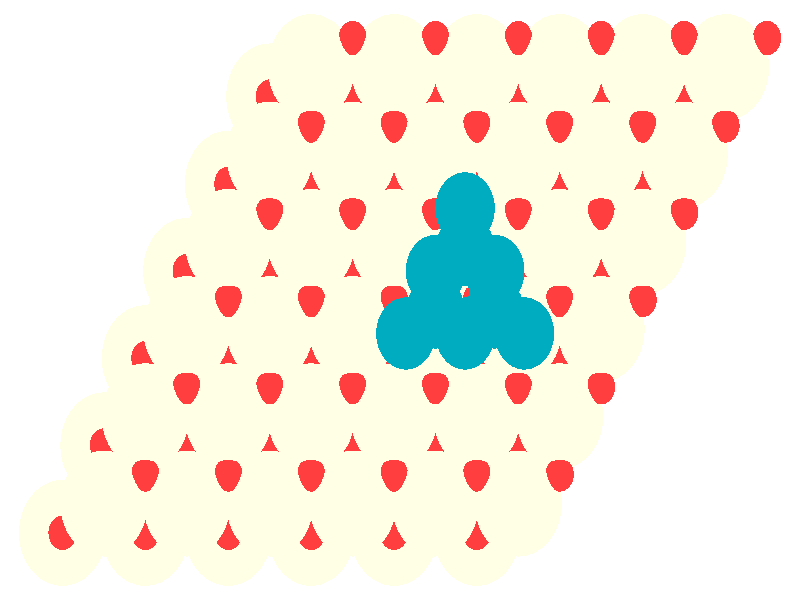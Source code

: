 #include "colors.inc"
#include "finish.inc"

global_settings {assumed_gamma 1 max_trace_level 6}
background {color White}
camera {orthographic
  right -37.48*x up 23.11*y
  direction 1.00*z
  location <0,0,50.00> look_at <0,0,0>}
light_source {<  2.00,   3.00,  40.00> color White
  area_light <0.70, 0, 0>, <0, 0.70, 0>, 3, 3
  adaptive 1 jitter}

#declare simple = finish {phong 0.7}
#declare pale = finish {ambient .5 diffuse .85 roughness .001 specular 0.200 }
#declare intermediate = finish {ambient 0.3 diffuse 0.6 specular 0.10 roughness 0.04 }
#declare vmd = finish {ambient .0 diffuse .65 phong 0.1 phong_size 40. specular 0.500 }
#declare jmol = finish {ambient .2 diffuse .6 specular 1 roughness .001 metallic}
#declare ase2 = finish {ambient 0.05 brilliance 3 diffuse 0.6 metallic specular 0.70 roughness 0.04 reflection 0.15}
#declare ase3 = finish {ambient .15 brilliance 2 diffuse .6 metallic specular 1. roughness .001 reflection .0}
#declare glass = finish {ambient .05 diffuse .3 specular 1. roughness .001}
#declare glass2 = finish {ambient .0 diffuse .3 specular 1. reflection .25 roughness .001}
#declare Rcell = 0.020;
#declare Rbond = 0.100;

#macro atom(LOC, R, COL, TRANS, FIN)
  sphere{LOC, R texture{pigment{color COL transmit TRANS} finish{FIN}}}
#end
#macro constrain(LOC, R, COL, TRANS FIN)
union{torus{R, Rcell rotate 45*z texture{pigment{color COL transmit TRANS} finish{FIN}}}
      torus{R, Rcell rotate -45*z texture{pigment{color COL transmit TRANS} finish{FIN}}}
      translate LOC}
#end

atom(<-15.81,  -8.97,  -8.97>, 2.04, rgb <1.00, 1.00, 0.78>, 0.0, ase3) // #0 
atom(<-13.87,  -5.60,  -8.97>, 2.04, rgb <1.00, 1.00, 0.78>, 0.0, ase3) // #1 
atom(<-11.93,  -8.97,  -8.97>, 2.04, rgb <1.00, 1.00, 0.78>, 0.0, ase3) // #2 
atom(< -9.99,  -5.60,  -8.97>, 2.04, rgb <1.00, 1.00, 0.78>, 0.0, ase3) // #3 
atom(< -9.99,  -7.84,  -8.17>, 0.66, rgb <1.00, 0.05, 0.05>, 0.0, ase3) // #4 
atom(<-13.87,  -5.60,  -6.59>, 0.66, rgb <1.00, 0.05, 0.05>, 0.0, ase3) // #5 
atom(< -8.04,  -4.48,  -8.17>, 0.66, rgb <1.00, 0.05, 0.05>, 0.0, ase3) // #6 
atom(<-15.81,  -8.97,  -6.59>, 0.66, rgb <1.00, 0.05, 0.05>, 0.0, ase3) // #7 
atom(<-13.87,  -7.84,  -8.17>, 0.66, rgb <1.00, 0.05, 0.05>, 0.0, ase3) // #8 
atom(< -9.99,  -5.60,  -6.59>, 0.66, rgb <1.00, 0.05, 0.05>, 0.0, ase3) // #9 
atom(<-11.93,  -4.48,  -8.17>, 0.66, rgb <1.00, 0.05, 0.05>, 0.0, ase3) // #10 
atom(<-11.93,  -8.97,  -6.59>, 0.66, rgb <1.00, 0.05, 0.05>, 0.0, ase3) // #11 
atom(< -8.04,  -4.48,  -5.80>, 2.04, rgb <1.00, 1.00, 0.78>, 0.0, ase3) // #12 
atom(< -9.99,  -7.84,  -5.80>, 2.04, rgb <1.00, 1.00, 0.78>, 0.0, ase3) // #13 
atom(<-11.93,  -4.48,  -5.80>, 2.04, rgb <1.00, 1.00, 0.78>, 0.0, ase3) // #14 
atom(<-13.87,  -7.84,  -5.80>, 2.04, rgb <1.00, 1.00, 0.78>, 0.0, ase3) // #15 
atom(< -9.99,  -3.36,  -5.00>, 0.66, rgb <1.00, 0.05, 0.05>, 0.0, ase3) // #16 
atom(<-11.93,  -6.72,  -5.00>, 0.66, rgb <1.00, 0.05, 0.05>, 0.0, ase3) // #17 
atom(< -6.10,  -3.36,  -5.00>, 0.66, rgb <1.00, 0.05, 0.05>, 0.0, ase3) // #18 
atom(< -8.04,  -6.72,  -5.00>, 0.66, rgb <1.00, 0.05, 0.05>, 0.0, ase3) // #19 
atom(<-11.93,  -2.24,  -8.97>, 2.04, rgb <1.00, 1.00, 0.78>, 0.0, ase3) // #20 
atom(< -9.99,   1.12,  -8.97>, 2.04, rgb <1.00, 1.00, 0.78>, 0.0, ase3) // #21 
atom(< -8.04,  -2.24,  -8.97>, 2.04, rgb <1.00, 1.00, 0.78>, 0.0, ase3) // #22 
atom(< -6.10,   1.12,  -8.97>, 2.04, rgb <1.00, 1.00, 0.78>, 0.0, ase3) // #23 
atom(< -6.10,  -1.12,  -8.17>, 0.66, rgb <1.00, 0.05, 0.05>, 0.0, ase3) // #24 
atom(< -9.99,   1.12,  -6.59>, 0.66, rgb <1.00, 0.05, 0.05>, 0.0, ase3) // #25 
atom(< -4.16,   2.24,  -8.17>, 0.66, rgb <1.00, 0.05, 0.05>, 0.0, ase3) // #26 
atom(<-11.93,  -2.24,  -6.59>, 0.66, rgb <1.00, 0.05, 0.05>, 0.0, ase3) // #27 
atom(< -9.99,  -1.12,  -8.17>, 0.66, rgb <1.00, 0.05, 0.05>, 0.0, ase3) // #28 
atom(< -6.10,   1.12,  -6.59>, 0.66, rgb <1.00, 0.05, 0.05>, 0.0, ase3) // #29 
atom(< -8.04,   2.24,  -8.17>, 0.66, rgb <1.00, 0.05, 0.05>, 0.0, ase3) // #30 
atom(< -8.04,  -2.24,  -6.59>, 0.66, rgb <1.00, 0.05, 0.05>, 0.0, ase3) // #31 
atom(< -4.16,   2.24,  -5.80>, 2.04, rgb <1.00, 1.00, 0.78>, 0.0, ase3) // #32 
atom(< -6.10,  -1.12,  -5.80>, 2.04, rgb <1.00, 1.00, 0.78>, 0.0, ase3) // #33 
atom(< -8.04,   2.24,  -5.80>, 2.04, rgb <1.00, 1.00, 0.78>, 0.0, ase3) // #34 
atom(< -9.99,  -1.12,  -5.80>, 2.04, rgb <1.00, 1.00, 0.78>, 0.0, ase3) // #35 
atom(< -6.10,   3.36,  -5.00>, 0.66, rgb <1.00, 0.05, 0.05>, 0.0, ase3) // #36 
atom(< -8.04,   0.00,  -5.00>, 0.66, rgb <1.00, 0.05, 0.05>, 0.0, ase3) // #37 
atom(< -2.22,   3.36,  -5.00>, 0.66, rgb <1.00, 0.05, 0.05>, 0.0, ase3) // #38 
atom(< -4.16,   0.00,  -5.00>, 0.66, rgb <1.00, 0.05, 0.05>, 0.0, ase3) // #39 
atom(< -8.04,   4.48,  -8.97>, 2.04, rgb <1.00, 1.00, 0.78>, 0.0, ase3) // #40 
atom(< -6.10,   7.84,  -8.97>, 2.04, rgb <1.00, 1.00, 0.78>, 0.0, ase3) // #41 
atom(< -4.16,   4.48,  -8.97>, 2.04, rgb <1.00, 1.00, 0.78>, 0.0, ase3) // #42 
atom(< -2.22,   7.84,  -8.97>, 2.04, rgb <1.00, 1.00, 0.78>, 0.0, ase3) // #43 
atom(< -2.22,   5.60,  -8.17>, 0.66, rgb <1.00, 0.05, 0.05>, 0.0, ase3) // #44 
atom(< -6.10,   7.84,  -6.59>, 0.66, rgb <1.00, 0.05, 0.05>, 0.0, ase3) // #45 
atom(< -0.28,   8.97,  -8.17>, 0.66, rgb <1.00, 0.05, 0.05>, 0.0, ase3) // #46 
atom(< -8.04,   4.48,  -6.59>, 0.66, rgb <1.00, 0.05, 0.05>, 0.0, ase3) // #47 
atom(< -6.10,   5.60,  -8.17>, 0.66, rgb <1.00, 0.05, 0.05>, 0.0, ase3) // #48 
atom(< -2.22,   7.84,  -6.59>, 0.66, rgb <1.00, 0.05, 0.05>, 0.0, ase3) // #49 
atom(< -4.16,   8.97,  -8.17>, 0.66, rgb <1.00, 0.05, 0.05>, 0.0, ase3) // #50 
atom(< -4.16,   4.48,  -6.59>, 0.66, rgb <1.00, 0.05, 0.05>, 0.0, ase3) // #51 
atom(< -0.28,   8.97,  -5.80>, 2.04, rgb <1.00, 1.00, 0.78>, 0.0, ase3) // #52 
atom(< -2.22,   5.60,  -5.80>, 2.04, rgb <1.00, 1.00, 0.78>, 0.0, ase3) // #53 
atom(< -4.16,   8.97,  -5.80>, 2.04, rgb <1.00, 1.00, 0.78>, 0.0, ase3) // #54 
atom(< -6.10,   5.60,  -5.80>, 2.04, rgb <1.00, 1.00, 0.78>, 0.0, ase3) // #55 
atom(< -2.22,  10.09,  -5.00>, 0.66, rgb <1.00, 0.05, 0.05>, 0.0, ase3) // #56 
atom(< -4.16,   6.72,  -5.00>, 0.66, rgb <1.00, 0.05, 0.05>, 0.0, ase3) // #57 
atom(<  1.66,  10.09,  -5.00>, 0.66, rgb <1.00, 0.05, 0.05>, 0.0, ase3) // #58 
atom(< -0.28,   6.72,  -5.00>, 0.66, rgb <1.00, 0.05, 0.05>, 0.0, ase3) // #59 
atom(< -8.04,  -8.97,  -8.97>, 2.04, rgb <1.00, 1.00, 0.78>, 0.0, ase3) // #60 
atom(< -6.10,  -5.60,  -8.97>, 2.04, rgb <1.00, 1.00, 0.78>, 0.0, ase3) // #61 
atom(< -4.16,  -8.97,  -8.97>, 2.04, rgb <1.00, 1.00, 0.78>, 0.0, ase3) // #62 
atom(< -2.22,  -5.60,  -8.97>, 2.04, rgb <1.00, 1.00, 0.78>, 0.0, ase3) // #63 
atom(< -2.22,  -7.84,  -8.17>, 0.66, rgb <1.00, 0.05, 0.05>, 0.0, ase3) // #64 
atom(< -6.10,  -5.60,  -6.59>, 0.66, rgb <1.00, 0.05, 0.05>, 0.0, ase3) // #65 
atom(< -0.28,  -4.48,  -8.17>, 0.66, rgb <1.00, 0.05, 0.05>, 0.0, ase3) // #66 
atom(< -8.04,  -8.97,  -6.59>, 0.66, rgb <1.00, 0.05, 0.05>, 0.0, ase3) // #67 
atom(< -6.10,  -7.84,  -8.17>, 0.66, rgb <1.00, 0.05, 0.05>, 0.0, ase3) // #68 
atom(< -2.22,  -5.60,  -6.59>, 0.66, rgb <1.00, 0.05, 0.05>, 0.0, ase3) // #69 
atom(< -4.16,  -4.48,  -8.17>, 0.66, rgb <1.00, 0.05, 0.05>, 0.0, ase3) // #70 
atom(< -4.16,  -8.97,  -6.59>, 0.66, rgb <1.00, 0.05, 0.05>, 0.0, ase3) // #71 
atom(< -0.28,  -4.48,  -5.80>, 2.04, rgb <1.00, 1.00, 0.78>, 0.0, ase3) // #72 
atom(< -2.22,  -7.84,  -5.80>, 2.04, rgb <1.00, 1.00, 0.78>, 0.0, ase3) // #73 
atom(< -4.16,  -4.48,  -5.80>, 2.04, rgb <1.00, 1.00, 0.78>, 0.0, ase3) // #74 
atom(< -6.10,  -7.84,  -5.80>, 2.04, rgb <1.00, 1.00, 0.78>, 0.0, ase3) // #75 
atom(< -2.22,  -3.36,  -5.00>, 0.66, rgb <1.00, 0.05, 0.05>, 0.0, ase3) // #76 
atom(< -4.16,  -6.72,  -5.00>, 0.66, rgb <1.00, 0.05, 0.05>, 0.0, ase3) // #77 
atom(<  1.66,  -3.36,  -5.00>, 0.66, rgb <1.00, 0.05, 0.05>, 0.0, ase3) // #78 
atom(< -0.28,  -6.72,  -5.00>, 0.66, rgb <1.00, 0.05, 0.05>, 0.0, ase3) // #79 
atom(< -4.16,  -2.24,  -8.97>, 2.04, rgb <1.00, 1.00, 0.78>, 0.0, ase3) // #80 
atom(< -2.22,   1.12,  -8.97>, 2.04, rgb <1.00, 1.00, 0.78>, 0.0, ase3) // #81 
atom(< -0.28,  -2.24,  -8.97>, 2.04, rgb <1.00, 1.00, 0.78>, 0.0, ase3) // #82 
atom(<  1.66,   1.12,  -8.97>, 2.04, rgb <1.00, 1.00, 0.78>, 0.0, ase3) // #83 
atom(<  1.66,  -1.12,  -8.17>, 0.66, rgb <1.00, 0.05, 0.05>, 0.0, ase3) // #84 
atom(< -2.22,   1.12,  -6.59>, 0.66, rgb <1.00, 0.05, 0.05>, 0.0, ase3) // #85 
atom(<  3.60,   2.24,  -8.17>, 0.66, rgb <1.00, 0.05, 0.05>, 0.0, ase3) // #86 
atom(< -4.16,  -2.24,  -6.59>, 0.66, rgb <1.00, 0.05, 0.05>, 0.0, ase3) // #87 
atom(< -2.22,  -1.12,  -8.17>, 0.66, rgb <1.00, 0.05, 0.05>, 0.0, ase3) // #88 
atom(<  1.66,   1.12,  -4.54>, 0.66, rgb <1.00, 0.05, 0.05>, 0.0, ase3) // #89 
atom(< -0.28,   2.24,  -8.17>, 0.66, rgb <1.00, 0.05, 0.05>, 0.0, ase3) // #90 
atom(< -0.28,  -2.24,  -6.59>, 0.66, rgb <1.00, 0.05, 0.05>, 0.0, ase3) // #91 
atom(<  3.60,   2.24,  -5.80>, 2.04, rgb <1.00, 1.00, 0.78>, 0.0, ase3) // #92 
atom(<  1.66,  -1.12,  -5.80>, 2.04, rgb <1.00, 1.00, 0.78>, 0.0, ase3) // #93 
atom(< -0.28,   2.24,  -5.80>, 2.04, rgb <1.00, 1.00, 0.78>, 0.0, ase3) // #94 
atom(< -2.22,  -1.12,  -5.80>, 2.04, rgb <1.00, 1.00, 0.78>, 0.0, ase3) // #95 
atom(<  1.66,   3.36,  -5.00>, 0.66, rgb <1.00, 0.05, 0.05>, 0.0, ase3) // #96 
atom(< -0.28,   0.00,  -5.00>, 0.66, rgb <1.00, 0.05, 0.05>, 0.0, ase3) // #97 
atom(<  5.54,   3.36,  -5.00>, 0.66, rgb <1.00, 0.05, 0.05>, 0.0, ase3) // #98 
atom(<  3.60,   0.00,  -5.00>, 0.66, rgb <1.00, 0.05, 0.05>, 0.0, ase3) // #99 
atom(< -0.28,   4.48,  -8.97>, 2.04, rgb <1.00, 1.00, 0.78>, 0.0, ase3) // #100 
atom(<  1.66,   7.84,  -8.97>, 2.04, rgb <1.00, 1.00, 0.78>, 0.0, ase3) // #101 
atom(<  3.60,   4.48,  -8.97>, 2.04, rgb <1.00, 1.00, 0.78>, 0.0, ase3) // #102 
atom(<  5.54,   7.84,  -8.97>, 2.04, rgb <1.00, 1.00, 0.78>, 0.0, ase3) // #103 
atom(<  5.54,   5.60,  -8.17>, 0.66, rgb <1.00, 0.05, 0.05>, 0.0, ase3) // #104 
atom(<  1.66,   7.84,  -6.59>, 0.66, rgb <1.00, 0.05, 0.05>, 0.0, ase3) // #105 
atom(<  7.48,   8.97,  -8.17>, 0.66, rgb <1.00, 0.05, 0.05>, 0.0, ase3) // #106 
atom(< -0.28,   4.48,  -6.59>, 0.66, rgb <1.00, 0.05, 0.05>, 0.0, ase3) // #107 
atom(<  1.66,   5.60,  -8.17>, 0.66, rgb <1.00, 0.05, 0.05>, 0.0, ase3) // #108 
atom(<  5.54,   7.84,  -6.59>, 0.66, rgb <1.00, 0.05, 0.05>, 0.0, ase3) // #109 
atom(<  3.60,   8.97,  -8.17>, 0.66, rgb <1.00, 0.05, 0.05>, 0.0, ase3) // #110 
atom(<  3.60,   4.48,  -6.59>, 0.66, rgb <1.00, 0.05, 0.05>, 0.0, ase3) // #111 
atom(<  7.48,   8.97,  -5.80>, 2.04, rgb <1.00, 1.00, 0.78>, 0.0, ase3) // #112 
atom(<  5.54,   5.60,  -5.80>, 2.04, rgb <1.00, 1.00, 0.78>, 0.0, ase3) // #113 
atom(<  3.60,   8.97,  -5.80>, 2.04, rgb <1.00, 1.00, 0.78>, 0.0, ase3) // #114 
atom(<  1.66,   5.60,  -5.80>, 2.04, rgb <1.00, 1.00, 0.78>, 0.0, ase3) // #115 
atom(<  5.54,  10.09,  -5.00>, 0.66, rgb <1.00, 0.05, 0.05>, 0.0, ase3) // #116 
atom(<  3.60,   6.72,  -5.00>, 0.66, rgb <1.00, 0.05, 0.05>, 0.0, ase3) // #117 
atom(<  9.42,  10.09,  -5.00>, 0.66, rgb <1.00, 0.05, 0.05>, 0.0, ase3) // #118 
atom(<  7.48,   6.72,  -5.00>, 0.66, rgb <1.00, 0.05, 0.05>, 0.0, ase3) // #119 
atom(< -0.28,  -8.97,  -8.97>, 2.04, rgb <1.00, 1.00, 0.78>, 0.0, ase3) // #120 
atom(<  1.66,  -5.60,  -8.97>, 2.04, rgb <1.00, 1.00, 0.78>, 0.0, ase3) // #121 
atom(<  3.60,  -8.97,  -8.97>, 2.04, rgb <1.00, 1.00, 0.78>, 0.0, ase3) // #122 
atom(<  5.54,  -5.60,  -8.97>, 2.04, rgb <1.00, 1.00, 0.78>, 0.0, ase3) // #123 
atom(<  5.54,  -7.84,  -8.17>, 0.66, rgb <1.00, 0.05, 0.05>, 0.0, ase3) // #124 
atom(<  1.66,  -5.60,  -6.59>, 0.66, rgb <1.00, 0.05, 0.05>, 0.0, ase3) // #125 
atom(<  7.48,  -4.48,  -8.17>, 0.66, rgb <1.00, 0.05, 0.05>, 0.0, ase3) // #126 
atom(< -0.28,  -8.97,  -6.59>, 0.66, rgb <1.00, 0.05, 0.05>, 0.0, ase3) // #127 
atom(<  1.66,  -7.84,  -8.17>, 0.66, rgb <1.00, 0.05, 0.05>, 0.0, ase3) // #128 
atom(<  5.54,  -5.60,  -6.59>, 0.66, rgb <1.00, 0.05, 0.05>, 0.0, ase3) // #129 
atom(<  3.60,  -4.48,  -8.17>, 0.66, rgb <1.00, 0.05, 0.05>, 0.0, ase3) // #130 
atom(<  3.60,  -8.97,  -6.59>, 0.66, rgb <1.00, 0.05, 0.05>, 0.0, ase3) // #131 
atom(<  7.48,  -4.48,  -5.80>, 2.04, rgb <1.00, 1.00, 0.78>, 0.0, ase3) // #132 
atom(<  5.54,  -7.84,  -5.80>, 2.04, rgb <1.00, 1.00, 0.78>, 0.0, ase3) // #133 
atom(<  3.60,  -4.48,  -5.80>, 2.04, rgb <1.00, 1.00, 0.78>, 0.0, ase3) // #134 
atom(<  1.66,  -7.84,  -5.80>, 2.04, rgb <1.00, 1.00, 0.78>, 0.0, ase3) // #135 
atom(<  5.54,  -3.36,  -5.00>, 0.66, rgb <1.00, 0.05, 0.05>, 0.0, ase3) // #136 
atom(<  3.60,  -6.72,  -5.00>, 0.66, rgb <1.00, 0.05, 0.05>, 0.0, ase3) // #137 
atom(<  9.42,  -3.36,  -5.00>, 0.66, rgb <1.00, 0.05, 0.05>, 0.0, ase3) // #138 
atom(<  7.48,  -6.72,  -5.00>, 0.66, rgb <1.00, 0.05, 0.05>, 0.0, ase3) // #139 
atom(<  3.60,  -2.24,  -8.97>, 2.04, rgb <1.00, 1.00, 0.78>, 0.0, ase3) // #140 
atom(<  5.54,   1.12,  -8.97>, 2.04, rgb <1.00, 1.00, 0.78>, 0.0, ase3) // #141 
atom(<  7.48,  -2.24,  -8.97>, 2.04, rgb <1.00, 1.00, 0.78>, 0.0, ase3) // #142 
atom(<  9.42,   1.12,  -8.97>, 2.04, rgb <1.00, 1.00, 0.78>, 0.0, ase3) // #143 
atom(<  9.42,  -1.12,  -8.17>, 0.66, rgb <1.00, 0.05, 0.05>, 0.0, ase3) // #144 
atom(<  5.54,   1.12,  -6.59>, 0.66, rgb <1.00, 0.05, 0.05>, 0.0, ase3) // #145 
atom(< 11.37,   2.24,  -8.17>, 0.66, rgb <1.00, 0.05, 0.05>, 0.0, ase3) // #146 
atom(<  3.60,  -2.24,  -6.59>, 0.66, rgb <1.00, 0.05, 0.05>, 0.0, ase3) // #147 
atom(<  5.54,  -1.12,  -8.17>, 0.66, rgb <1.00, 0.05, 0.05>, 0.0, ase3) // #148 
atom(<  9.42,   1.12,  -6.59>, 0.66, rgb <1.00, 0.05, 0.05>, 0.0, ase3) // #149 
atom(<  7.48,   2.24,  -8.17>, 0.66, rgb <1.00, 0.05, 0.05>, 0.0, ase3) // #150 
atom(<  7.48,  -2.24,  -6.59>, 0.66, rgb <1.00, 0.05, 0.05>, 0.0, ase3) // #151 
atom(< 11.37,   2.24,  -5.80>, 2.04, rgb <1.00, 1.00, 0.78>, 0.0, ase3) // #152 
atom(<  9.42,  -1.12,  -5.80>, 2.04, rgb <1.00, 1.00, 0.78>, 0.0, ase3) // #153 
atom(<  7.48,   2.24,  -5.80>, 2.04, rgb <1.00, 1.00, 0.78>, 0.0, ase3) // #154 
atom(<  5.54,  -1.12,  -5.80>, 2.04, rgb <1.00, 1.00, 0.78>, 0.0, ase3) // #155 
atom(<  9.42,   3.36,  -5.00>, 0.66, rgb <1.00, 0.05, 0.05>, 0.0, ase3) // #156 
atom(<  7.48,   0.00,  -5.00>, 0.66, rgb <1.00, 0.05, 0.05>, 0.0, ase3) // #157 
atom(< 13.31,   3.36,  -5.00>, 0.66, rgb <1.00, 0.05, 0.05>, 0.0, ase3) // #158 
atom(< 11.37,   0.00,  -5.00>, 0.66, rgb <1.00, 0.05, 0.05>, 0.0, ase3) // #159 
atom(<  7.48,   4.48,  -8.97>, 2.04, rgb <1.00, 1.00, 0.78>, 0.0, ase3) // #160 
atom(<  9.42,   7.84,  -8.97>, 2.04, rgb <1.00, 1.00, 0.78>, 0.0, ase3) // #161 
atom(< 11.37,   4.48,  -8.97>, 2.04, rgb <1.00, 1.00, 0.78>, 0.0, ase3) // #162 
atom(< 13.31,   7.84,  -8.97>, 2.04, rgb <1.00, 1.00, 0.78>, 0.0, ase3) // #163 
atom(< 13.31,   5.60,  -8.17>, 0.66, rgb <1.00, 0.05, 0.05>, 0.0, ase3) // #164 
atom(<  9.42,   7.84,  -6.59>, 0.66, rgb <1.00, 0.05, 0.05>, 0.0, ase3) // #165 
atom(< 15.25,   8.97,  -8.17>, 0.66, rgb <1.00, 0.05, 0.05>, 0.0, ase3) // #166 
atom(<  7.48,   4.48,  -6.59>, 0.66, rgb <1.00, 0.05, 0.05>, 0.0, ase3) // #167 
atom(<  9.42,   5.60,  -8.17>, 0.66, rgb <1.00, 0.05, 0.05>, 0.0, ase3) // #168 
atom(< 13.31,   7.84,  -6.59>, 0.66, rgb <1.00, 0.05, 0.05>, 0.0, ase3) // #169 
atom(< 11.37,   8.97,  -8.17>, 0.66, rgb <1.00, 0.05, 0.05>, 0.0, ase3) // #170 
atom(< 11.37,   4.48,  -6.59>, 0.66, rgb <1.00, 0.05, 0.05>, 0.0, ase3) // #171 
atom(< 15.25,   8.97,  -5.80>, 2.04, rgb <1.00, 1.00, 0.78>, 0.0, ase3) // #172 
atom(< 13.31,   5.60,  -5.80>, 2.04, rgb <1.00, 1.00, 0.78>, 0.0, ase3) // #173 
atom(< 11.37,   8.97,  -5.80>, 2.04, rgb <1.00, 1.00, 0.78>, 0.0, ase3) // #174 
atom(<  9.42,   5.60,  -5.80>, 2.04, rgb <1.00, 1.00, 0.78>, 0.0, ase3) // #175 
atom(< 13.31,  10.09,  -5.00>, 0.66, rgb <1.00, 0.05, 0.05>, 0.0, ase3) // #176 
atom(< 11.37,   6.72,  -5.00>, 0.66, rgb <1.00, 0.05, 0.05>, 0.0, ase3) // #177 
atom(< 17.19,  10.09,  -5.00>, 0.66, rgb <1.00, 0.05, 0.05>, 0.0, ase3) // #178 
atom(< 15.25,   6.72,  -5.00>, 0.66, rgb <1.00, 0.05, 0.05>, 0.0, ase3) // #179 
atom(<  1.66,   1.12,  -2.27>, 1.39, rgb <0.00, 0.41, 0.52>, 0.0, ase3) // #180 
atom(<  4.44,   1.12,  -2.27>, 1.39, rgb <0.00, 0.41, 0.52>, 0.0, ase3) // #181 
atom(<  3.05,   3.53,  -2.27>, 1.39, rgb <0.00, 0.41, 0.52>, 0.0, ase3) // #182 
atom(<  3.05,  -1.29,  -2.27>, 1.39, rgb <0.00, 0.41, 0.52>, 0.0, ase3) // #183 
atom(<  5.83,  -1.29,  -2.27>, 1.39, rgb <0.00, 0.41, 0.52>, 0.0, ase3) // #184 
atom(<  0.27,  -1.29,  -2.27>, 1.39, rgb <0.00, 0.41, 0.52>, 0.0, ase3) // #185 
atom(<  3.05,   1.92,   0.00>, 1.39, rgb <0.00, 0.41, 0.52>, 0.0, ase3) // #186 
atom(<  1.66,  -0.48,   0.00>, 1.39, rgb <0.00, 0.41, 0.52>, 0.0, ase3) // #187 
atom(<  4.44,  -0.48,   0.00>, 1.39, rgb <0.00, 0.41, 0.52>, 0.0, ase3) // #188 
